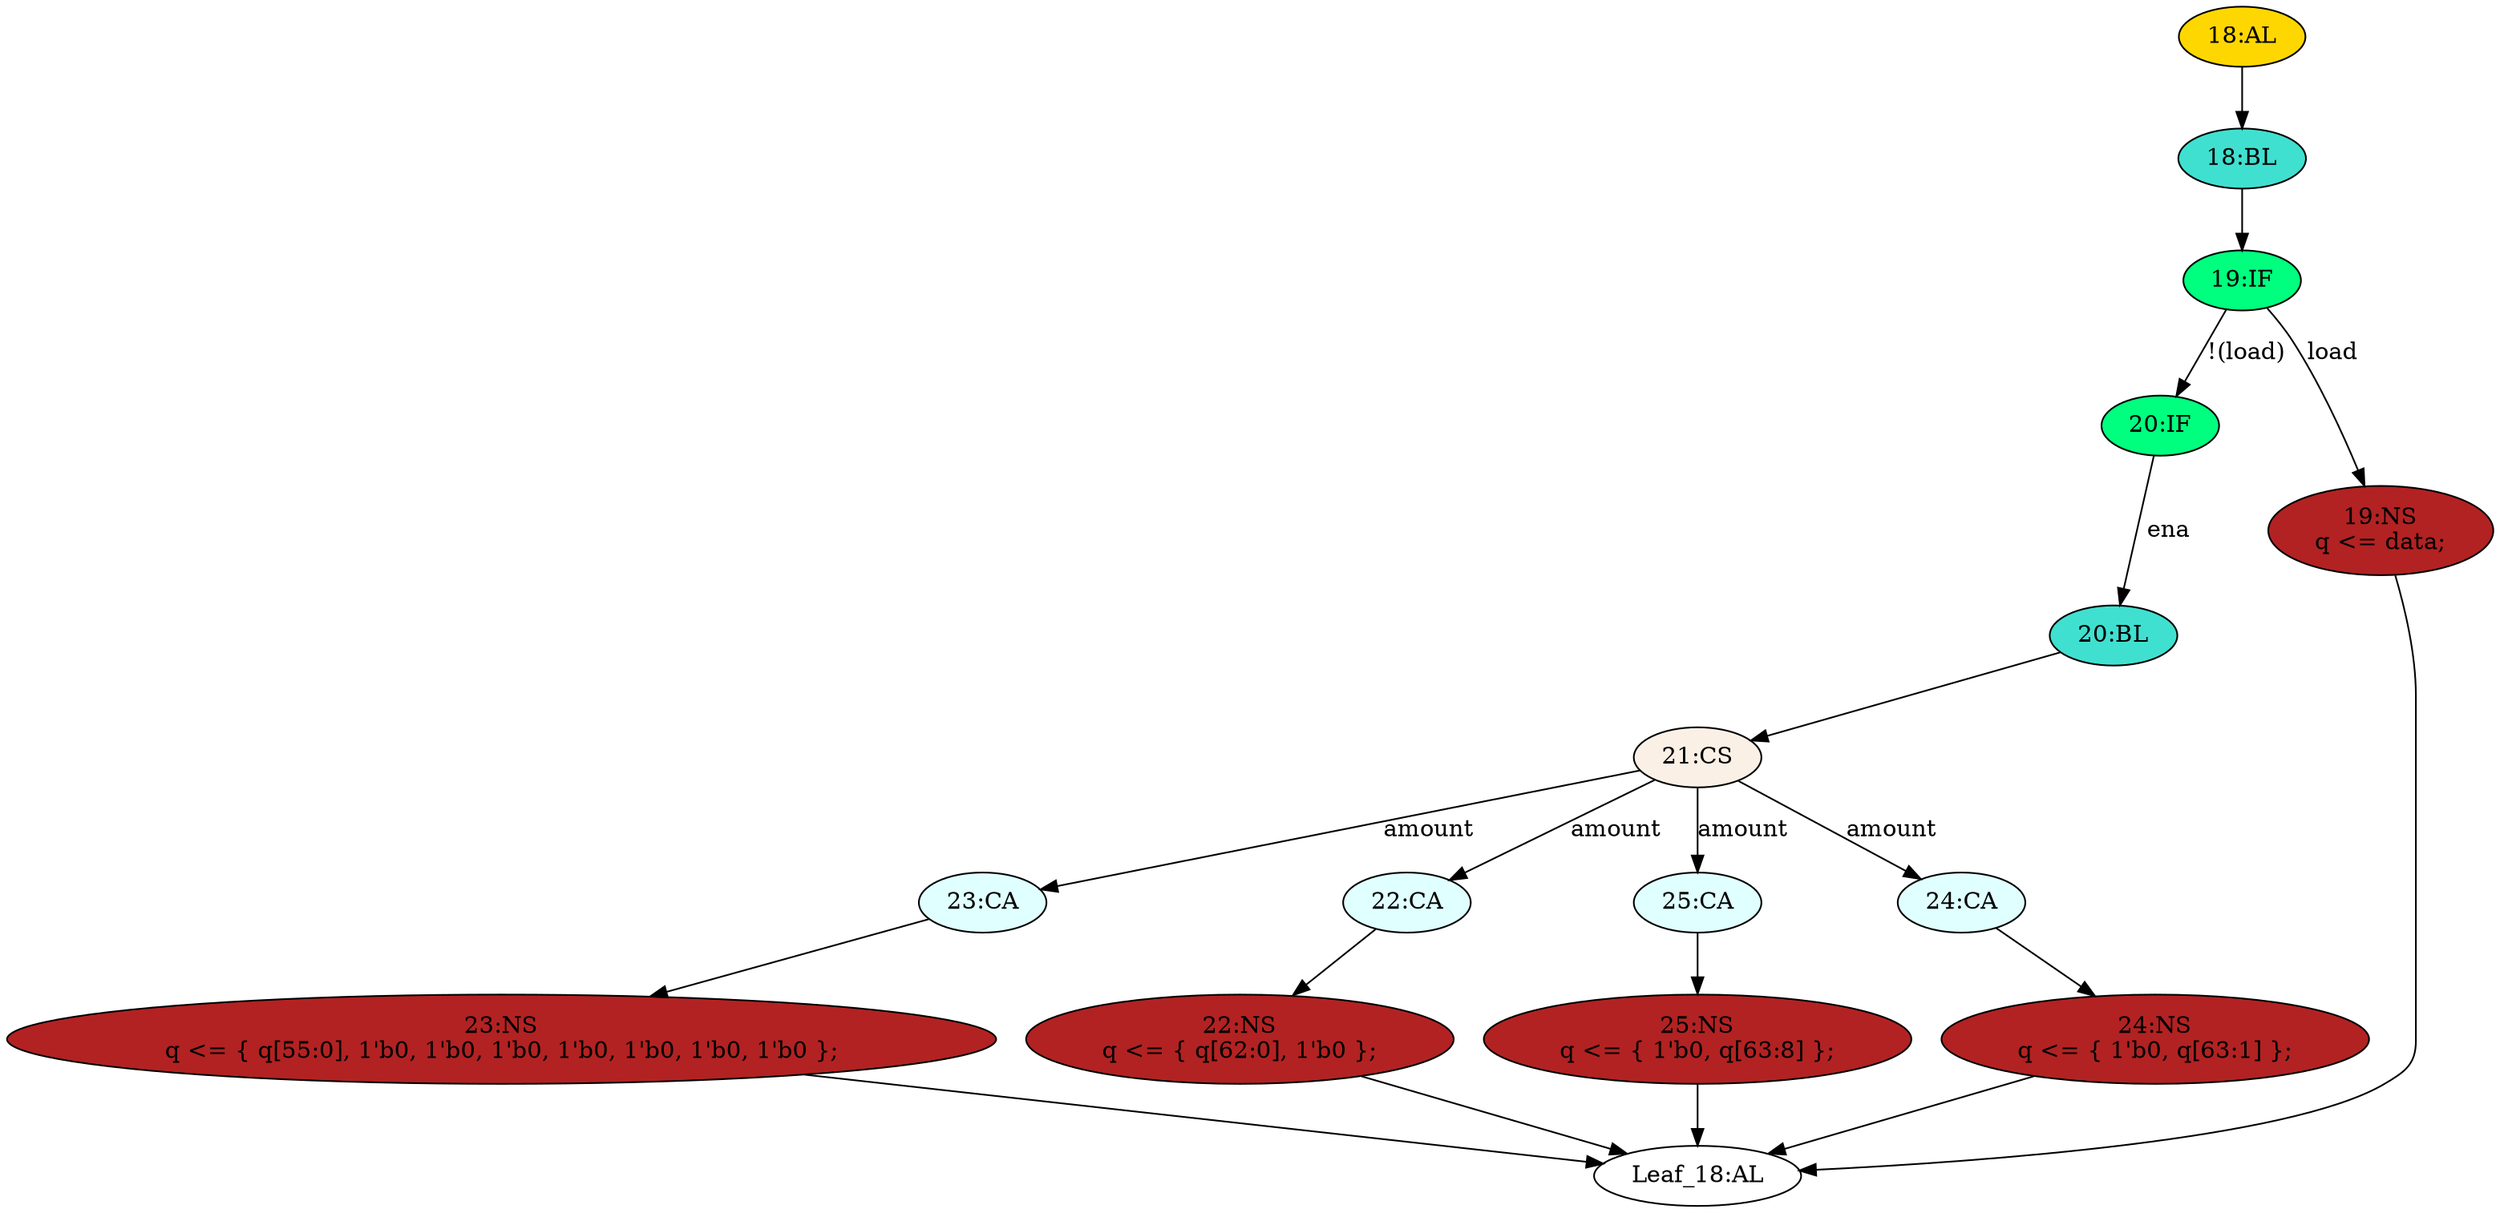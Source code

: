 strict digraph "" {
	node [label="\N"];
	"23:CA"	[ast="<pyverilog.vparser.ast.Case object at 0x7fe26e6d9490>",
		fillcolor=lightcyan,
		label="23:CA",
		statements="[]",
		style=filled,
		typ=Case];
	"23:NS"	[ast="<pyverilog.vparser.ast.NonblockingSubstitution object at 0x7fe26e6eec50>",
		fillcolor=firebrick,
		label="23:NS
q <= { q[55:0], 1'b0, 1'b0, 1'b0, 1'b0, 1'b0, 1'b0, 1'b0 };",
		statements="[<pyverilog.vparser.ast.NonblockingSubstitution object at 0x7fe26e6eec50>]",
		style=filled,
		typ=NonblockingSubstitution];
	"23:CA" -> "23:NS"	[cond="[]",
		lineno=None];
	"Leaf_18:AL"	[def_var="['q']",
		label="Leaf_18:AL"];
	"23:NS" -> "Leaf_18:AL"	[cond="[]",
		lineno=None];
	"22:CA"	[ast="<pyverilog.vparser.ast.Case object at 0x7fe26e6d9190>",
		fillcolor=lightcyan,
		label="22:CA",
		statements="[]",
		style=filled,
		typ=Case];
	"22:NS"	[ast="<pyverilog.vparser.ast.NonblockingSubstitution object at 0x7fe26e6d9210>",
		fillcolor=firebrick,
		label="22:NS
q <= { q[62:0], 1'b0 };",
		statements="[<pyverilog.vparser.ast.NonblockingSubstitution object at 0x7fe26e6d9210>]",
		style=filled,
		typ=NonblockingSubstitution];
	"22:CA" -> "22:NS"	[cond="[]",
		lineno=None];
	"21:CS"	[ast="<pyverilog.vparser.ast.CaseStatement object at 0x7fe26e6d90d0>",
		fillcolor=linen,
		label="21:CS",
		statements="[]",
		style=filled,
		typ=CaseStatement];
	"21:CS" -> "23:CA"	[cond="['amount']",
		label=amount,
		lineno=21];
	"21:CS" -> "22:CA"	[cond="['amount']",
		label=amount,
		lineno=21];
	"25:CA"	[ast="<pyverilog.vparser.ast.Case object at 0x7fe26e6d9850>",
		fillcolor=lightcyan,
		label="25:CA",
		statements="[]",
		style=filled,
		typ=Case];
	"21:CS" -> "25:CA"	[cond="['amount']",
		label=amount,
		lineno=21];
	"24:CA"	[ast="<pyverilog.vparser.ast.Case object at 0x7fe26e6d9510>",
		fillcolor=lightcyan,
		label="24:CA",
		statements="[]",
		style=filled,
		typ=Case];
	"21:CS" -> "24:CA"	[cond="['amount']",
		label=amount,
		lineno=21];
	"25:NS"	[ast="<pyverilog.vparser.ast.NonblockingSubstitution object at 0x7fe26e6d98d0>",
		fillcolor=firebrick,
		label="25:NS
q <= { 1'b0, q[63:8] };",
		statements="[<pyverilog.vparser.ast.NonblockingSubstitution object at 0x7fe26e6d98d0>]",
		style=filled,
		typ=NonblockingSubstitution];
	"25:CA" -> "25:NS"	[cond="[]",
		lineno=None];
	"20:BL"	[ast="<pyverilog.vparser.ast.Block object at 0x7fe26e6d9090>",
		fillcolor=turquoise,
		label="20:BL",
		statements="[]",
		style=filled,
		typ=Block];
	"20:BL" -> "21:CS"	[cond="[]",
		lineno=None];
	"19:IF"	[ast="<pyverilog.vparser.ast.IfStatement object at 0x7fe26e6d9bd0>",
		fillcolor=springgreen,
		label="19:IF",
		statements="[]",
		style=filled,
		typ=IfStatement];
	"20:IF"	[ast="<pyverilog.vparser.ast.IfStatement object at 0x7fe26e6d9c50>",
		fillcolor=springgreen,
		label="20:IF",
		statements="[]",
		style=filled,
		typ=IfStatement];
	"19:IF" -> "20:IF"	[cond="['load']",
		label="!(load)",
		lineno=19];
	"19:NS"	[ast="<pyverilog.vparser.ast.NonblockingSubstitution object at 0x7fe26e6ee9d0>",
		fillcolor=firebrick,
		label="19:NS
q <= data;",
		statements="[<pyverilog.vparser.ast.NonblockingSubstitution object at 0x7fe26e6ee9d0>]",
		style=filled,
		typ=NonblockingSubstitution];
	"19:IF" -> "19:NS"	[cond="['load']",
		label=load,
		lineno=19];
	"18:BL"	[ast="<pyverilog.vparser.ast.Block object at 0x7fe26e6d9d50>",
		fillcolor=turquoise,
		label="18:BL",
		statements="[]",
		style=filled,
		typ=Block];
	"18:BL" -> "19:IF"	[cond="[]",
		lineno=None];
	"20:IF" -> "20:BL"	[cond="['ena']",
		label=ena,
		lineno=20];
	"19:NS" -> "Leaf_18:AL"	[cond="[]",
		lineno=None];
	"22:NS" -> "Leaf_18:AL"	[cond="[]",
		lineno=None];
	"25:NS" -> "Leaf_18:AL"	[cond="[]",
		lineno=None];
	"24:NS"	[ast="<pyverilog.vparser.ast.NonblockingSubstitution object at 0x7fe26e6d9590>",
		fillcolor=firebrick,
		label="24:NS
q <= { 1'b0, q[63:1] };",
		statements="[<pyverilog.vparser.ast.NonblockingSubstitution object at 0x7fe26e6d9590>]",
		style=filled,
		typ=NonblockingSubstitution];
	"24:NS" -> "Leaf_18:AL"	[cond="[]",
		lineno=None];
	"18:AL"	[ast="<pyverilog.vparser.ast.Always object at 0x7fe26e6d9dd0>",
		clk_sens=True,
		fillcolor=gold,
		label="18:AL",
		sens="['clk']",
		statements="[]",
		style=filled,
		typ=Always,
		use_var="['load', 'ena', 'amount', 'data', 'q']"];
	"18:AL" -> "18:BL"	[cond="[]",
		lineno=None];
	"24:CA" -> "24:NS"	[cond="[]",
		lineno=None];
}
